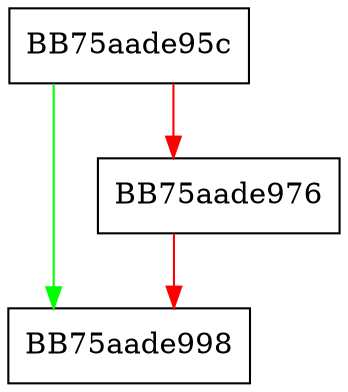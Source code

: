 digraph FpEnumClose {
  node [shape="box"];
  graph [splines=ortho];
  BB75aade95c -> BB75aade998 [color="green"];
  BB75aade95c -> BB75aade976 [color="red"];
  BB75aade976 -> BB75aade998 [color="red"];
}